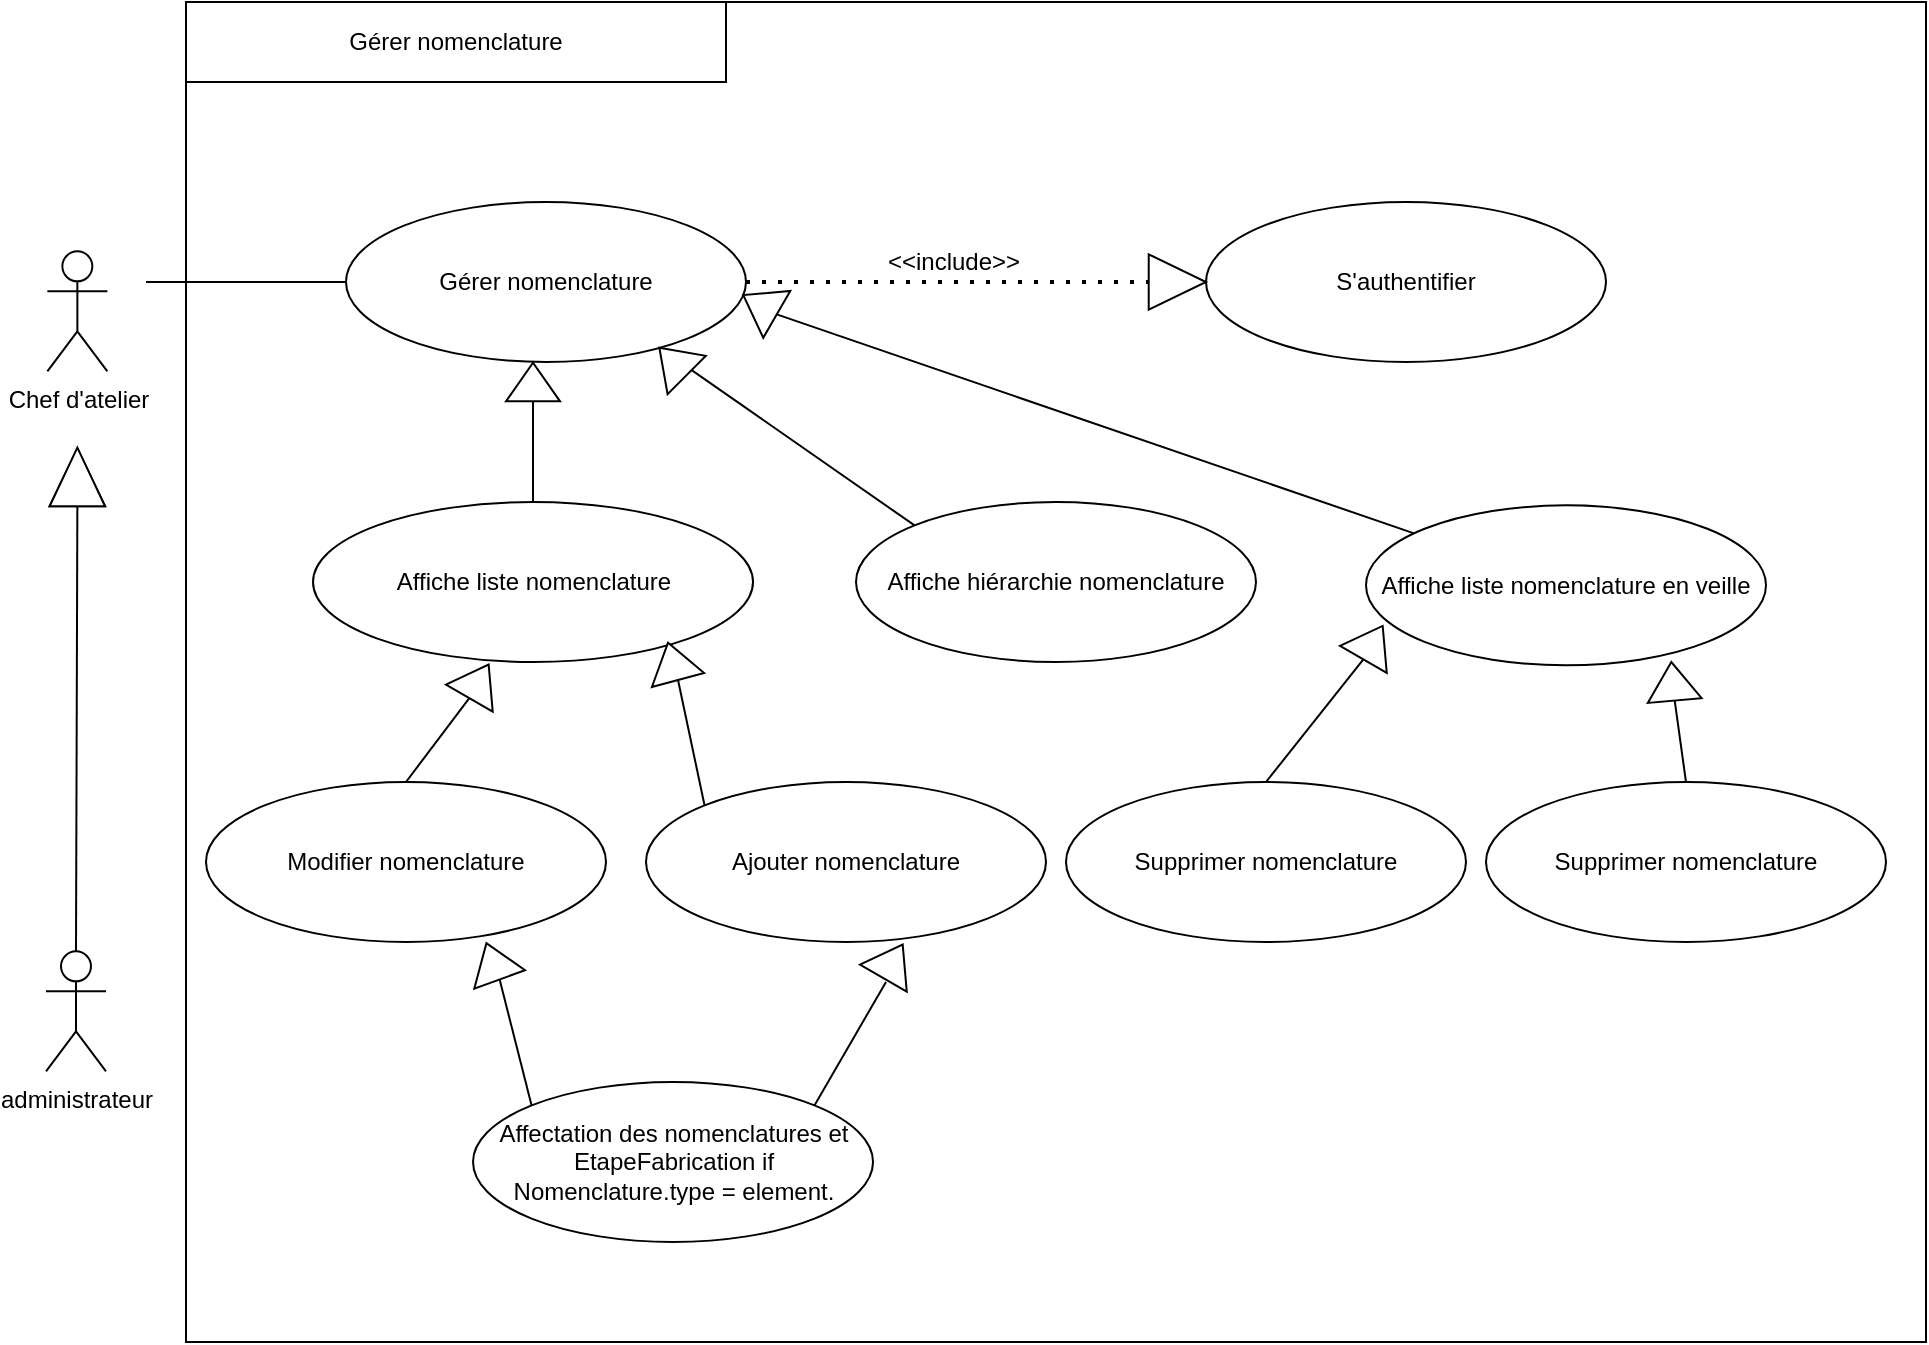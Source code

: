 <mxfile version="21.3.6" type="gitlab">
  <diagram name="Page-1" id="KVWeqL-EI9BCyQa8WPA-">
    <mxGraphModel dx="2489" dy="780" grid="1" gridSize="10" guides="1" tooltips="1" connect="1" arrows="1" fold="1" page="1" pageScale="1" pageWidth="827" pageHeight="1169" math="0" shadow="0">
      <root>
        <mxCell id="0" />
        <mxCell id="1" parent="0" />
        <mxCell id="Gi7Y1uuQ8ngbOhWbNbQB-1" value="" style="rounded=0;whiteSpace=wrap;html=1;" vertex="1" parent="1">
          <mxGeometry x="-70" y="130" width="870" height="670" as="geometry" />
        </mxCell>
        <mxCell id="Gi7Y1uuQ8ngbOhWbNbQB-2" value="Chef d&#39;atelier" style="shape=umlActor;verticalLabelPosition=bottom;verticalAlign=top;html=1;outlineConnect=0;" vertex="1" parent="1">
          <mxGeometry x="-139.32" y="254.66" width="30" height="60" as="geometry" />
        </mxCell>
        <mxCell id="Gi7Y1uuQ8ngbOhWbNbQB-3" value="administrateur" style="shape=umlActor;verticalLabelPosition=bottom;verticalAlign=top;html=1;outlineConnect=0;" vertex="1" parent="1">
          <mxGeometry x="-140" y="604.66" width="30" height="60" as="geometry" />
        </mxCell>
        <mxCell id="Gi7Y1uuQ8ngbOhWbNbQB-4" value="Gérer nomenclature" style="ellipse;whiteSpace=wrap;html=1;" vertex="1" parent="1">
          <mxGeometry x="10" y="230" width="200" height="80" as="geometry" />
        </mxCell>
        <mxCell id="Gi7Y1uuQ8ngbOhWbNbQB-5" value="" style="endArrow=none;html=1;rounded=0;entryX=0;entryY=0.5;entryDx=0;entryDy=0;" edge="1" parent="1" target="Gi7Y1uuQ8ngbOhWbNbQB-4">
          <mxGeometry width="50" height="50" relative="1" as="geometry">
            <mxPoint x="-90" y="270" as="sourcePoint" />
            <mxPoint x="530" y="560" as="targetPoint" />
          </mxGeometry>
        </mxCell>
        <mxCell id="Gi7Y1uuQ8ngbOhWbNbQB-6" value="S&#39;authentifier" style="ellipse;whiteSpace=wrap;html=1;" vertex="1" parent="1">
          <mxGeometry x="440" y="230" width="200" height="80" as="geometry" />
        </mxCell>
        <mxCell id="Gi7Y1uuQ8ngbOhWbNbQB-7" value="Affiche liste nomenclature" style="ellipse;whiteSpace=wrap;html=1;" vertex="1" parent="1">
          <mxGeometry x="-6.49" y="380" width="220" height="80" as="geometry" />
        </mxCell>
        <mxCell id="Gi7Y1uuQ8ngbOhWbNbQB-8" value="" style="triangle;whiteSpace=wrap;html=1;rotation=-90;" vertex="1" parent="1">
          <mxGeometry x="-138.64" y="353.97" width="28.64" height="27.71" as="geometry" />
        </mxCell>
        <mxCell id="Gi7Y1uuQ8ngbOhWbNbQB-9" value="" style="endArrow=none;html=1;rounded=0;exitX=0.5;exitY=0;exitDx=0;exitDy=0;exitPerimeter=0;entryX=0;entryY=0.5;entryDx=0;entryDy=0;" edge="1" parent="1" source="Gi7Y1uuQ8ngbOhWbNbQB-3" target="Gi7Y1uuQ8ngbOhWbNbQB-8">
          <mxGeometry width="50" height="50" relative="1" as="geometry">
            <mxPoint x="260.68" y="414.66" as="sourcePoint" />
            <mxPoint x="310.68" y="364.66" as="targetPoint" />
          </mxGeometry>
        </mxCell>
        <mxCell id="Gi7Y1uuQ8ngbOhWbNbQB-10" value="" style="triangle;whiteSpace=wrap;html=1;rotation=-90;" vertex="1" parent="1">
          <mxGeometry x="-138.98" y="353.63" width="29.32" height="27.71" as="geometry" />
        </mxCell>
        <mxCell id="Gi7Y1uuQ8ngbOhWbNbQB-12" value="" style="endArrow=none;html=1;rounded=0;exitX=0.5;exitY=0;exitDx=0;exitDy=0;entryX=0;entryY=0.5;entryDx=0;entryDy=0;" edge="1" parent="1" source="Gi7Y1uuQ8ngbOhWbNbQB-7" target="Gi7Y1uuQ8ngbOhWbNbQB-24">
          <mxGeometry width="50" height="50" relative="1" as="geometry">
            <mxPoint x="340" y="510" as="sourcePoint" />
            <mxPoint x="106.622" y="335.51" as="targetPoint" />
          </mxGeometry>
        </mxCell>
        <mxCell id="Gi7Y1uuQ8ngbOhWbNbQB-13" value="Modifier nomenclature" style="ellipse;whiteSpace=wrap;html=1;" vertex="1" parent="1">
          <mxGeometry x="-60" y="520" width="200" height="80" as="geometry" />
        </mxCell>
        <mxCell id="Gi7Y1uuQ8ngbOhWbNbQB-14" value="" style="endArrow=none;dashed=1;html=1;dashPattern=1 3;strokeWidth=2;rounded=0;exitX=1;exitY=0.5;exitDx=0;exitDy=0;entryX=0;entryY=0.5;entryDx=0;entryDy=0;" edge="1" parent="1" source="Gi7Y1uuQ8ngbOhWbNbQB-4" target="Gi7Y1uuQ8ngbOhWbNbQB-15">
          <mxGeometry width="50" height="50" relative="1" as="geometry">
            <mxPoint x="340" y="510" as="sourcePoint" />
            <mxPoint x="390" y="460" as="targetPoint" />
          </mxGeometry>
        </mxCell>
        <mxCell id="Gi7Y1uuQ8ngbOhWbNbQB-15" value="" style="triangle;whiteSpace=wrap;html=1;rotation=0;" vertex="1" parent="1">
          <mxGeometry x="411.36" y="256.14" width="28.64" height="27.71" as="geometry" />
        </mxCell>
        <mxCell id="Gi7Y1uuQ8ngbOhWbNbQB-16" value="&amp;lt;&amp;lt;include&amp;gt;&amp;gt;" style="text;html=1;strokeColor=none;fillColor=none;align=center;verticalAlign=middle;whiteSpace=wrap;rounded=0;" vertex="1" parent="1">
          <mxGeometry x="293.51" y="250" width="40" height="20" as="geometry" />
        </mxCell>
        <mxCell id="Gi7Y1uuQ8ngbOhWbNbQB-17" value="" style="endArrow=none;html=1;rounded=0;entryX=0;entryY=0.5;entryDx=0;entryDy=0;exitX=0.5;exitY=0;exitDx=0;exitDy=0;" edge="1" parent="1" source="Gi7Y1uuQ8ngbOhWbNbQB-13" target="Gi7Y1uuQ8ngbOhWbNbQB-19">
          <mxGeometry width="50" height="50" relative="1" as="geometry">
            <mxPoint x="320" y="706" as="sourcePoint" />
            <mxPoint x="263.169" y="510.686" as="targetPoint" />
          </mxGeometry>
        </mxCell>
        <mxCell id="Gi7Y1uuQ8ngbOhWbNbQB-18" value="Gérer nomenclature" style="rounded=0;whiteSpace=wrap;html=1;" vertex="1" parent="1">
          <mxGeometry x="-70" y="130" width="270" height="40" as="geometry" />
        </mxCell>
        <mxCell id="Gi7Y1uuQ8ngbOhWbNbQB-19" value="" style="triangle;whiteSpace=wrap;html=1;rotation=-150;direction=south;" vertex="1" parent="1">
          <mxGeometry x="62.98" y="460" width="27.02" height="19.32" as="geometry" />
        </mxCell>
        <mxCell id="Gi7Y1uuQ8ngbOhWbNbQB-20" value="Affiche hiérarchie nomenclature" style="ellipse;whiteSpace=wrap;html=1;" vertex="1" parent="1">
          <mxGeometry x="265" y="380" width="200" height="80" as="geometry" />
        </mxCell>
        <mxCell id="Gi7Y1uuQ8ngbOhWbNbQB-21" value="" style="endArrow=none;html=1;rounded=0;entryX=1;entryY=0.5;entryDx=0;entryDy=0;exitX=0;exitY=0;exitDx=0;exitDy=0;" edge="1" parent="1" source="Gi7Y1uuQ8ngbOhWbNbQB-20" target="Gi7Y1uuQ8ngbOhWbNbQB-22">
          <mxGeometry width="50" height="50" relative="1" as="geometry">
            <mxPoint x="150" y="565" as="sourcePoint" />
            <mxPoint x="201" y="497" as="targetPoint" />
          </mxGeometry>
        </mxCell>
        <mxCell id="Gi7Y1uuQ8ngbOhWbNbQB-22" value="" style="triangle;whiteSpace=wrap;html=1;rotation=135;direction=south;" vertex="1" parent="1">
          <mxGeometry x="160" y="300" width="27.02" height="19.32" as="geometry" />
        </mxCell>
        <mxCell id="Gi7Y1uuQ8ngbOhWbNbQB-24" value="" style="triangle;whiteSpace=wrap;html=1;rotation=-180;direction=south;" vertex="1" parent="1">
          <mxGeometry x="90" y="310.34" width="27.02" height="19.32" as="geometry" />
        </mxCell>
        <mxCell id="Gi7Y1uuQ8ngbOhWbNbQB-27" value="Affiche liste nomenclature en veille" style="ellipse;whiteSpace=wrap;html=1;" vertex="1" parent="1">
          <mxGeometry x="520" y="381.68" width="200" height="80" as="geometry" />
        </mxCell>
        <mxCell id="Gi7Y1uuQ8ngbOhWbNbQB-29" value="" style="triangle;whiteSpace=wrap;html=1;rotation=120;direction=south;" vertex="1" parent="1">
          <mxGeometry x="203.51" y="271.7" width="27.02" height="19.32" as="geometry" />
        </mxCell>
        <mxCell id="Gi7Y1uuQ8ngbOhWbNbQB-30" value="" style="endArrow=none;html=1;rounded=0;entryX=0;entryY=0.5;entryDx=0;entryDy=0;" edge="1" parent="1" source="Gi7Y1uuQ8ngbOhWbNbQB-27" target="Gi7Y1uuQ8ngbOhWbNbQB-29">
          <mxGeometry width="50" height="50" relative="1" as="geometry">
            <mxPoint x="259" y="402" as="sourcePoint" />
            <mxPoint x="184" y="320" as="targetPoint" />
          </mxGeometry>
        </mxCell>
        <mxCell id="Gi7Y1uuQ8ngbOhWbNbQB-31" value="Ajouter nomenclature" style="ellipse;whiteSpace=wrap;html=1;" vertex="1" parent="1">
          <mxGeometry x="160" y="520" width="200" height="80" as="geometry" />
        </mxCell>
        <mxCell id="Gi7Y1uuQ8ngbOhWbNbQB-32" value="" style="triangle;whiteSpace=wrap;html=1;rotation=-195;direction=south;" vertex="1" parent="1">
          <mxGeometry x="160" y="450" width="27.02" height="19.32" as="geometry" />
        </mxCell>
        <mxCell id="Gi7Y1uuQ8ngbOhWbNbQB-33" value="" style="endArrow=none;html=1;rounded=0;entryX=0;entryY=0.5;entryDx=0;entryDy=0;exitX=0;exitY=0;exitDx=0;exitDy=0;" edge="1" parent="1" source="Gi7Y1uuQ8ngbOhWbNbQB-31" target="Gi7Y1uuQ8ngbOhWbNbQB-32">
          <mxGeometry width="50" height="50" relative="1" as="geometry">
            <mxPoint x="259" y="402" as="sourcePoint" />
            <mxPoint x="184" y="320" as="targetPoint" />
          </mxGeometry>
        </mxCell>
        <mxCell id="Gi7Y1uuQ8ngbOhWbNbQB-37" value="Affectation des nomenclatures et EtapeFabrication if Nomenclature.type = element." style="ellipse;whiteSpace=wrap;html=1;" vertex="1" parent="1">
          <mxGeometry x="73.51" y="670" width="200" height="80" as="geometry" />
        </mxCell>
        <mxCell id="Gi7Y1uuQ8ngbOhWbNbQB-41" value="" style="triangle;whiteSpace=wrap;html=1;rotation=-200;direction=south;" vertex="1" parent="1">
          <mxGeometry x="70" y="600" width="27.02" height="19.32" as="geometry" />
        </mxCell>
        <mxCell id="Gi7Y1uuQ8ngbOhWbNbQB-42" value="" style="endArrow=none;html=1;rounded=0;entryX=0;entryY=0.5;entryDx=0;entryDy=0;exitX=0;exitY=0;exitDx=0;exitDy=0;" edge="1" parent="1" source="Gi7Y1uuQ8ngbOhWbNbQB-37" target="Gi7Y1uuQ8ngbOhWbNbQB-41">
          <mxGeometry width="50" height="50" relative="1" as="geometry">
            <mxPoint x="239" y="542" as="sourcePoint" />
            <mxPoint x="188" y="478" as="targetPoint" />
          </mxGeometry>
        </mxCell>
        <mxCell id="Gi7Y1uuQ8ngbOhWbNbQB-43" value="" style="triangle;whiteSpace=wrap;html=1;rotation=-150;direction=south;" vertex="1" parent="1">
          <mxGeometry x="270" y="600" width="27.02" height="19.32" as="geometry" />
        </mxCell>
        <mxCell id="Gi7Y1uuQ8ngbOhWbNbQB-44" value="" style="endArrow=none;html=1;rounded=0;exitX=1;exitY=0;exitDx=0;exitDy=0;" edge="1" parent="1" source="Gi7Y1uuQ8ngbOhWbNbQB-37">
          <mxGeometry width="50" height="50" relative="1" as="geometry">
            <mxPoint x="70" y="530" as="sourcePoint" />
            <mxPoint x="280" y="620" as="targetPoint" />
          </mxGeometry>
        </mxCell>
        <mxCell id="Gi7Y1uuQ8ngbOhWbNbQB-46" value="Supprimer nomenclature" style="ellipse;whiteSpace=wrap;html=1;" vertex="1" parent="1">
          <mxGeometry x="370" y="520" width="200" height="80" as="geometry" />
        </mxCell>
        <mxCell id="Gi7Y1uuQ8ngbOhWbNbQB-47" value="" style="endArrow=none;html=1;rounded=0;exitX=0.5;exitY=0;exitDx=0;exitDy=0;entryX=0;entryY=0.5;entryDx=0;entryDy=0;" edge="1" parent="1" source="Gi7Y1uuQ8ngbOhWbNbQB-46" target="Gi7Y1uuQ8ngbOhWbNbQB-48">
          <mxGeometry width="50" height="50" relative="1" as="geometry">
            <mxPoint x="114" y="390" as="sourcePoint" />
            <mxPoint x="114" y="340" as="targetPoint" />
          </mxGeometry>
        </mxCell>
        <mxCell id="Gi7Y1uuQ8ngbOhWbNbQB-48" value="" style="triangle;whiteSpace=wrap;html=1;rotation=-150;direction=south;" vertex="1" parent="1">
          <mxGeometry x="510" y="440.68" width="27.02" height="19.32" as="geometry" />
        </mxCell>
        <mxCell id="Gi7Y1uuQ8ngbOhWbNbQB-50" value="Supprimer nomenclature" style="ellipse;whiteSpace=wrap;html=1;" vertex="1" parent="1">
          <mxGeometry x="580" y="520" width="200" height="80" as="geometry" />
        </mxCell>
        <mxCell id="Gi7Y1uuQ8ngbOhWbNbQB-87" value="" style="triangle;whiteSpace=wrap;html=1;rotation=-185;direction=south;" vertex="1" parent="1">
          <mxGeometry x="660" y="460.0" width="27.02" height="19.32" as="geometry" />
        </mxCell>
        <mxCell id="Gi7Y1uuQ8ngbOhWbNbQB-88" value="" style="endArrow=none;html=1;rounded=0;exitX=0.5;exitY=0;exitDx=0;exitDy=0;entryX=0;entryY=0.5;entryDx=0;entryDy=0;" edge="1" parent="1" source="Gi7Y1uuQ8ngbOhWbNbQB-50" target="Gi7Y1uuQ8ngbOhWbNbQB-87">
          <mxGeometry width="50" height="50" relative="1" as="geometry">
            <mxPoint x="480" y="530" as="sourcePoint" />
            <mxPoint x="529" y="469" as="targetPoint" />
          </mxGeometry>
        </mxCell>
      </root>
    </mxGraphModel>
  </diagram>
</mxfile>
